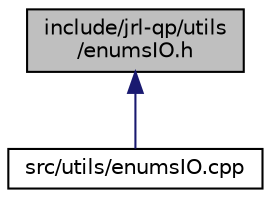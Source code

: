 digraph "include/jrl-qp/utils/enumsIO.h"
{
 // LATEX_PDF_SIZE
  edge [fontname="Helvetica",fontsize="10",labelfontname="Helvetica",labelfontsize="10"];
  node [fontname="Helvetica",fontsize="10",shape=record];
  Node1 [label="include/jrl-qp/utils\l/enumsIO.h",height=0.2,width=0.4,color="black", fillcolor="grey75", style="filled", fontcolor="black",tooltip=" "];
  Node1 -> Node2 [dir="back",color="midnightblue",fontsize="10",style="solid",fontname="Helvetica"];
  Node2 [label="src/utils/enumsIO.cpp",height=0.2,width=0.4,color="black", fillcolor="white", style="filled",URL="$enumsIO_8cpp.html",tooltip=" "];
}
